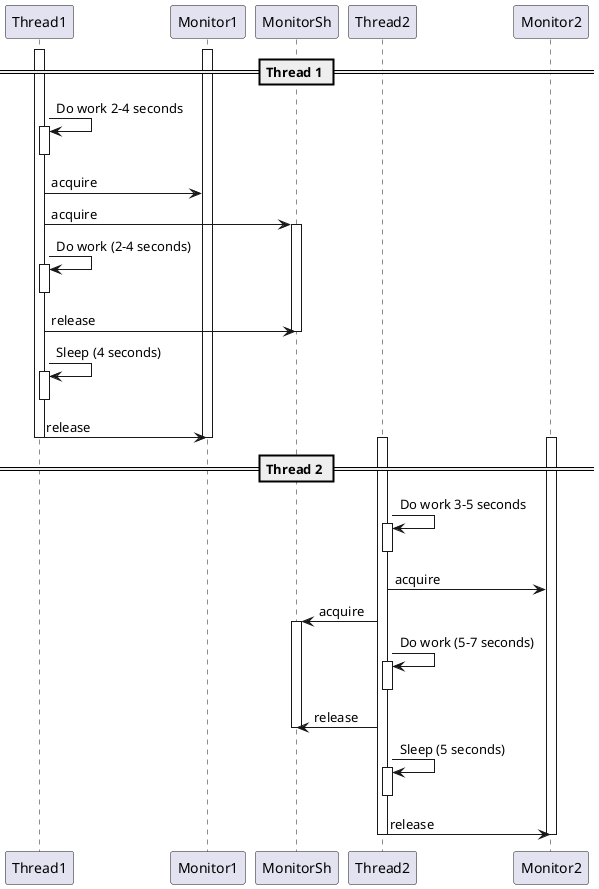 @startuml

== Thread 1 ==

activate Thread1
activate Monitor1
Thread1 -> Thread1 : Do work 2-4 seconds
activate Thread1
deactivate Thread1
Thread1 -> Monitor1: acquire
Thread1 -> MonitorSh : acquire
activate MonitorSh
Thread1 -> Thread1: Do work (2-4 seconds)
activate Thread1
deactivate Thread1
Thread1 -> MonitorSh : release
deactivate MonitorSh
Thread1 -> Thread1: Sleep (4 seconds)
activate Thread1
deactivate Thread1
Thread1 -> Monitor1: release
deactivate Monitor1
deactivate Thread1

== Thread 2 ==

activate Thread2
activate Monitor2
Thread2 -> Thread2 : Do work 3-5 seconds
activate Thread2
deactivate Thread2
Thread2 -> Monitor2: acquire
Thread2 -> MonitorSh : acquire
activate MonitorSh
Thread2 -> Thread2: Do work (5-7 seconds)
activate Thread2
deactivate Thread2
Thread2 -> MonitorSh : release
deactivate MonitorSh
Thread2 -> Thread2: Sleep (5 seconds)
activate Thread2
deactivate Thread2
Thread2 -> Monitor2: release
deactivate Monitor2
deactivate Thread2


@enduml
